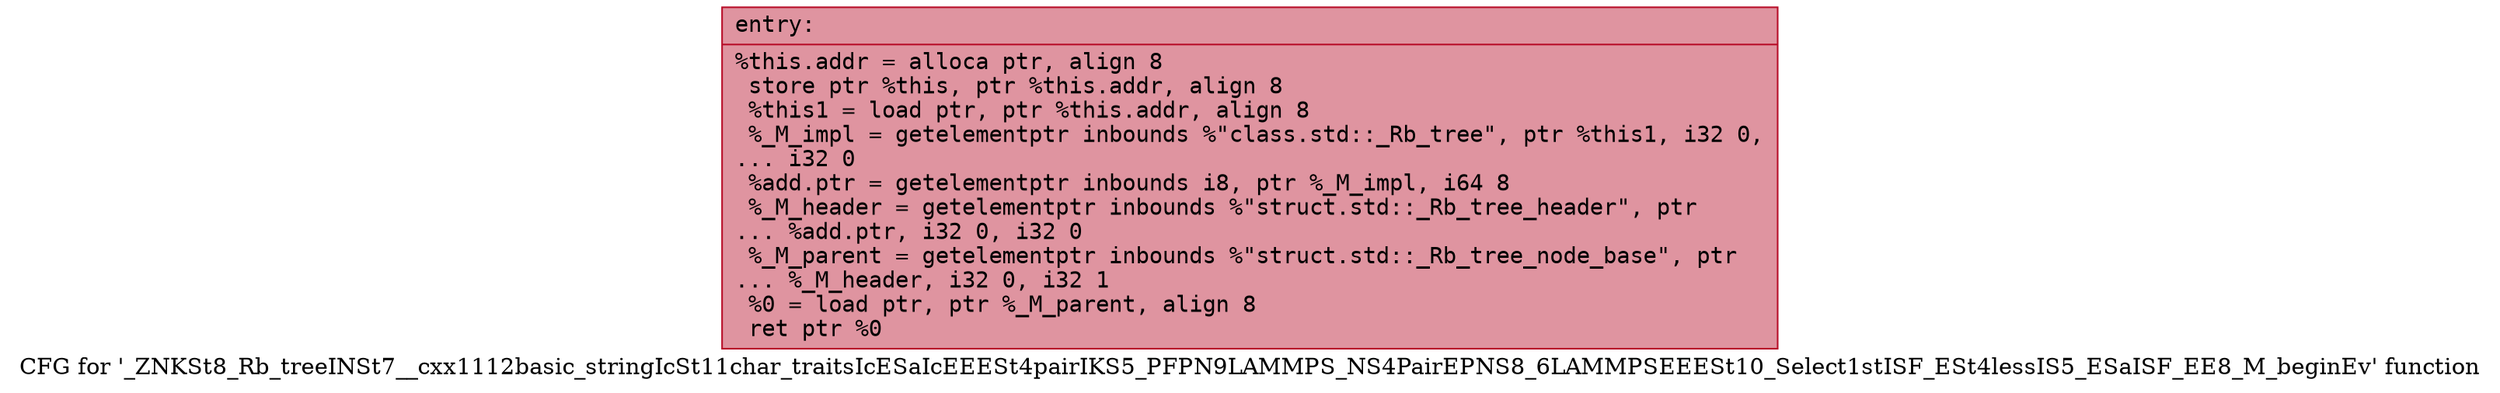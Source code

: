 digraph "CFG for '_ZNKSt8_Rb_treeINSt7__cxx1112basic_stringIcSt11char_traitsIcESaIcEEESt4pairIKS5_PFPN9LAMMPS_NS4PairEPNS8_6LAMMPSEEESt10_Select1stISF_ESt4lessIS5_ESaISF_EE8_M_beginEv' function" {
	label="CFG for '_ZNKSt8_Rb_treeINSt7__cxx1112basic_stringIcSt11char_traitsIcESaIcEEESt4pairIKS5_PFPN9LAMMPS_NS4PairEPNS8_6LAMMPSEEESt10_Select1stISF_ESt4lessIS5_ESaISF_EE8_M_beginEv' function";

	Node0x5623838053e0 [shape=record,color="#b70d28ff", style=filled, fillcolor="#b70d2870" fontname="Courier",label="{entry:\l|  %this.addr = alloca ptr, align 8\l  store ptr %this, ptr %this.addr, align 8\l  %this1 = load ptr, ptr %this.addr, align 8\l  %_M_impl = getelementptr inbounds %\"class.std::_Rb_tree\", ptr %this1, i32 0,\l... i32 0\l  %add.ptr = getelementptr inbounds i8, ptr %_M_impl, i64 8\l  %_M_header = getelementptr inbounds %\"struct.std::_Rb_tree_header\", ptr\l... %add.ptr, i32 0, i32 0\l  %_M_parent = getelementptr inbounds %\"struct.std::_Rb_tree_node_base\", ptr\l... %_M_header, i32 0, i32 1\l  %0 = load ptr, ptr %_M_parent, align 8\l  ret ptr %0\l}"];
}
